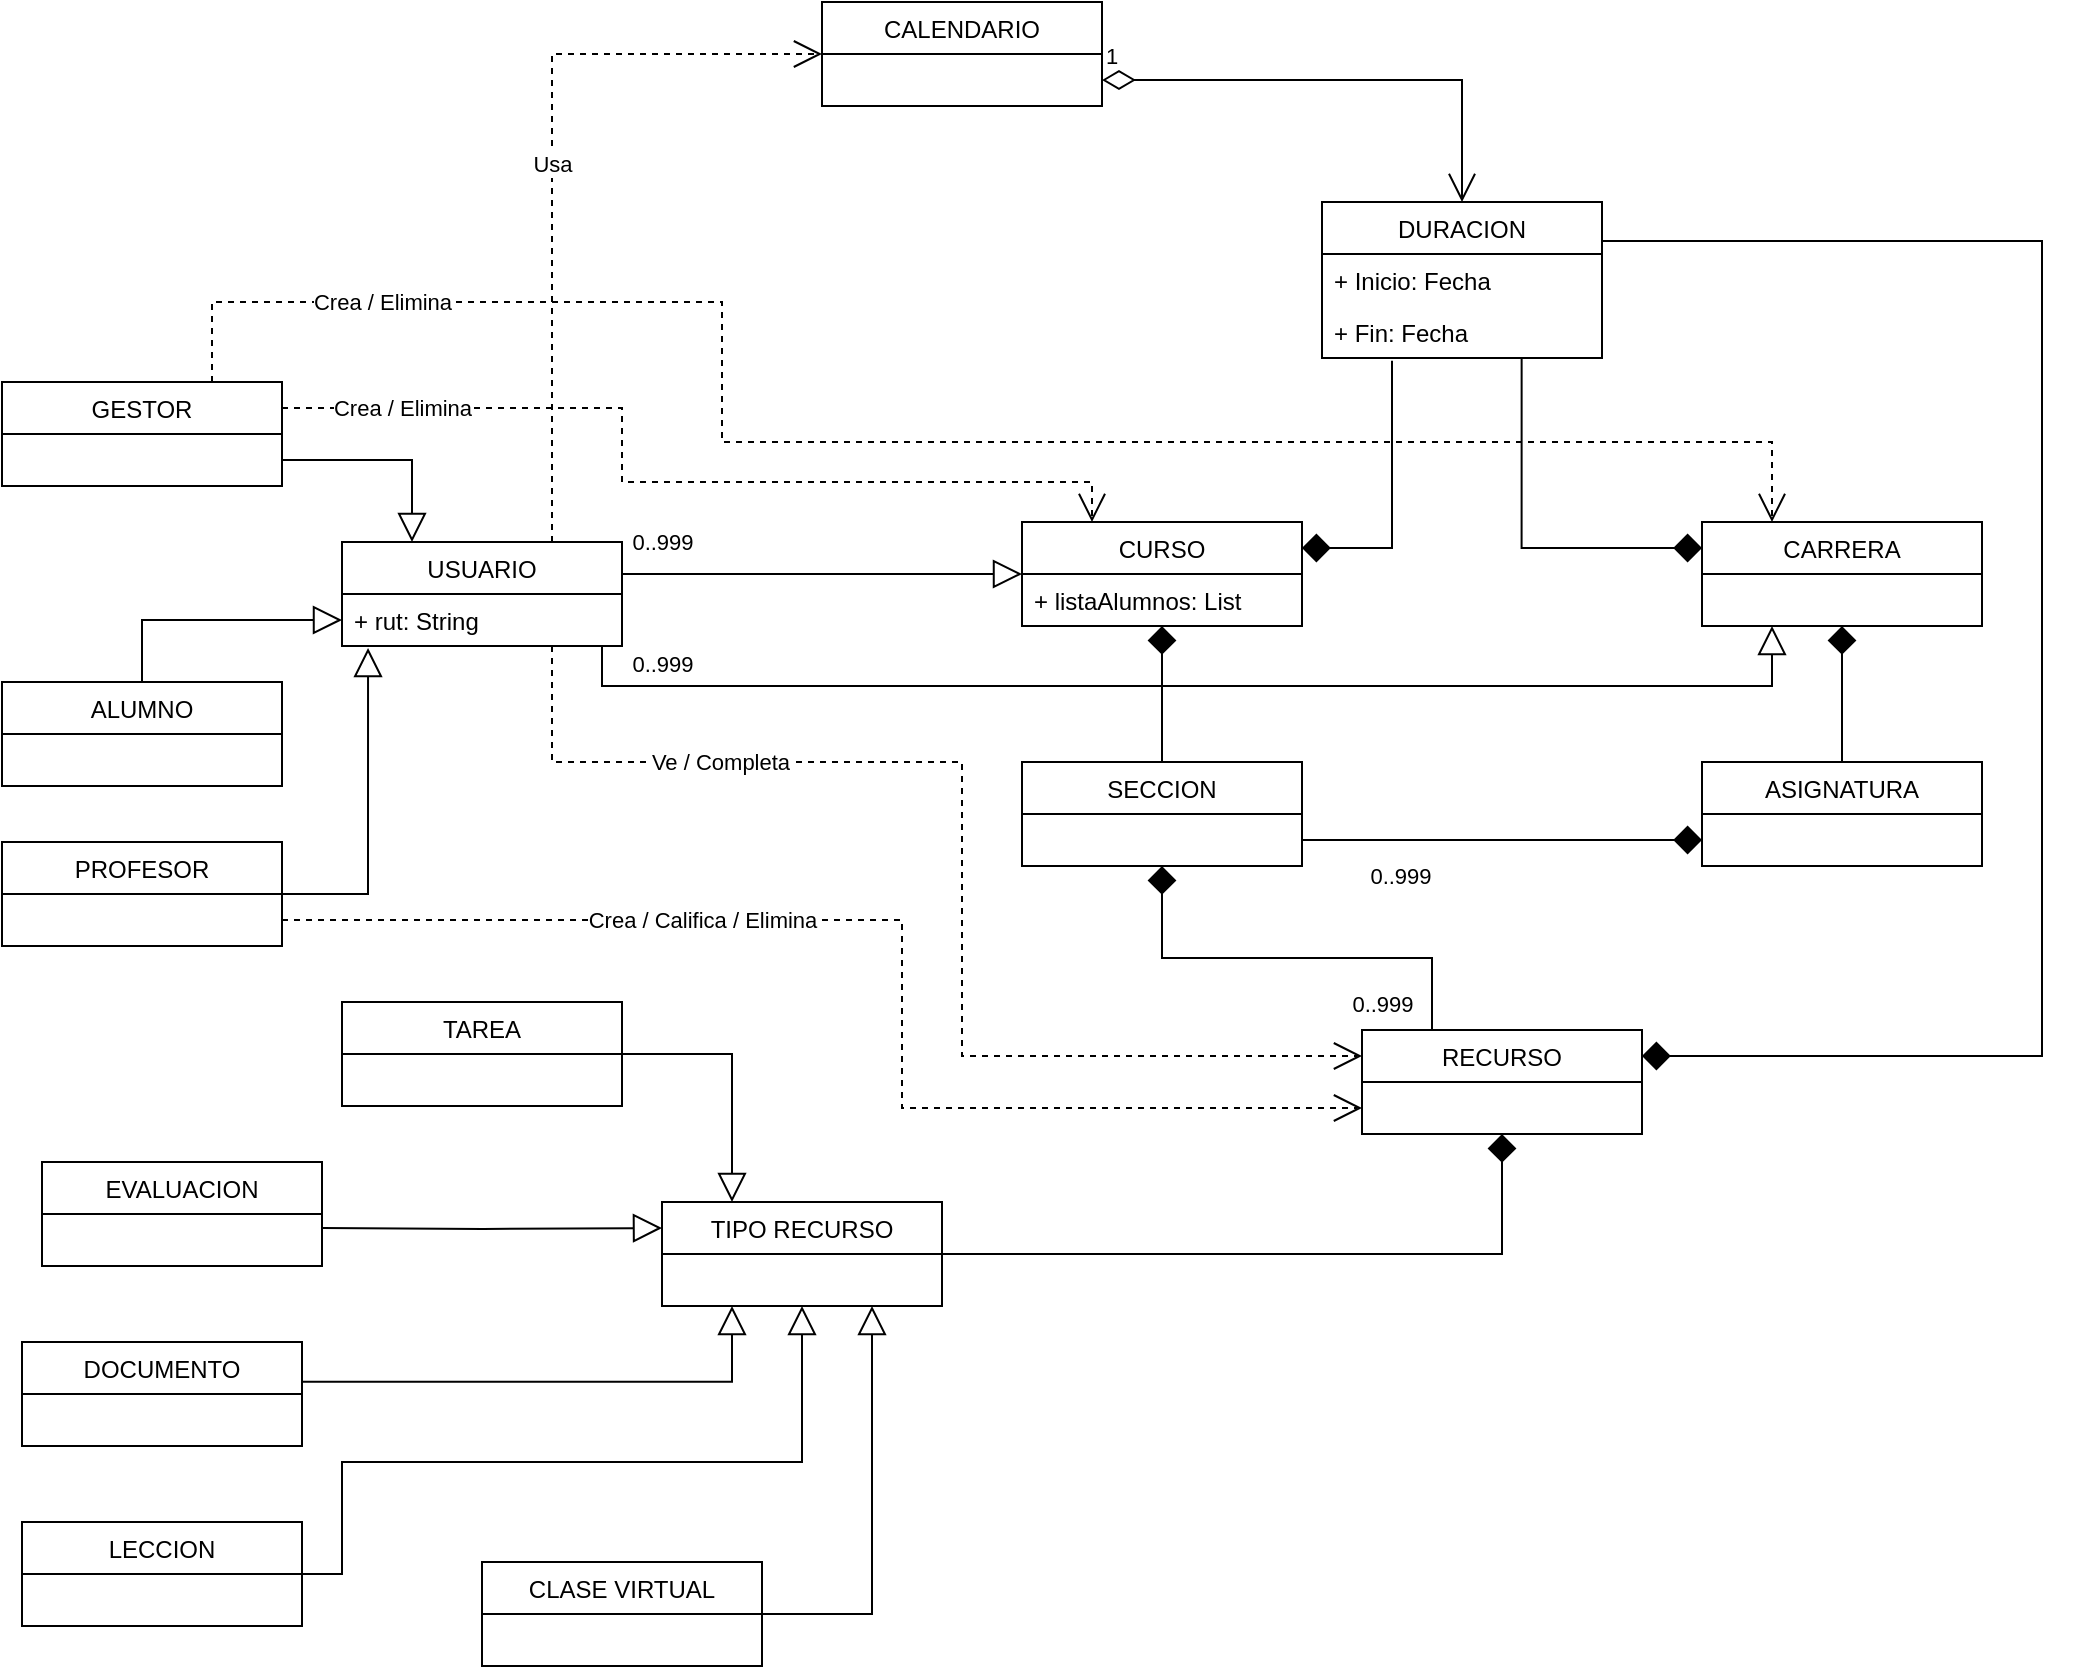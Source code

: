 <mxfile version="16.5.2" type="github" pages="2">
  <diagram id="yAFuGxo5yNmsHVtJD5dn" name="Modelo">
    <mxGraphModel dx="1673" dy="1960" grid="1" gridSize="10" guides="1" tooltips="1" connect="1" arrows="1" fold="1" page="1" pageScale="1" pageWidth="1390" pageHeight="980" background="none" math="0" shadow="0">
      <root>
        <mxCell id="0" />
        <mxCell id="1" parent="0" />
        <mxCell id="qb8Em-1j8m2r2cLZV-c_-50" style="rounded=0;orthogonalLoop=1;jettySize=auto;html=1;exitX=0.5;exitY=0;exitDx=0;exitDy=0;startArrow=none;startFill=0;endArrow=block;endFill=0;endSize=12;strokeWidth=1;edgeStyle=orthogonalEdgeStyle;entryX=0;entryY=0.5;entryDx=0;entryDy=0;" parent="1" source="qb8Em-1j8m2r2cLZV-c_-1" edge="1" target="G1u_zrA2DptV31YPeM67-4">
          <mxGeometry relative="1" as="geometry">
            <mxPoint x="80" y="330" as="targetPoint" />
          </mxGeometry>
        </mxCell>
        <mxCell id="qb8Em-1j8m2r2cLZV-c_-1" value="ALUMNO" style="swimlane;fontStyle=0;childLayout=stackLayout;horizontal=1;startSize=26;fillColor=none;horizontalStack=0;resizeParent=1;resizeParentMax=0;resizeLast=0;collapsible=1;marginBottom=0;" parent="1" vertex="1">
          <mxGeometry x="10" y="240" width="140" height="52" as="geometry" />
        </mxCell>
        <mxCell id="qb8Em-1j8m2r2cLZV-c_-51" style="rounded=0;orthogonalLoop=1;jettySize=auto;html=1;exitX=1;exitY=0.5;exitDx=0;exitDy=0;startArrow=none;startFill=0;endArrow=block;endFill=0;endSize=12;strokeWidth=1;entryX=0.093;entryY=1.038;entryDx=0;entryDy=0;entryPerimeter=0;edgeStyle=orthogonalEdgeStyle;" parent="1" source="qb8Em-1j8m2r2cLZV-c_-5" target="G1u_zrA2DptV31YPeM67-4" edge="1">
          <mxGeometry relative="1" as="geometry">
            <mxPoint x="210" y="270" as="targetPoint" />
            <Array as="points">
              <mxPoint x="193" y="346" />
            </Array>
          </mxGeometry>
        </mxCell>
        <mxCell id="qb8Em-1j8m2r2cLZV-c_-5" value="PROFESOR" style="swimlane;fontStyle=0;childLayout=stackLayout;horizontal=1;startSize=26;fillColor=none;horizontalStack=0;resizeParent=1;resizeParentMax=0;resizeLast=0;collapsible=1;marginBottom=0;" parent="1" vertex="1">
          <mxGeometry x="10" y="320" width="140" height="52" as="geometry" />
        </mxCell>
        <mxCell id="qb8Em-1j8m2r2cLZV-c_-52" style="rounded=0;orthogonalLoop=1;jettySize=auto;html=1;exitX=1;exitY=0.75;exitDx=0;exitDy=0;startArrow=none;startFill=0;endArrow=block;endFill=0;endSize=12;strokeWidth=1;entryX=0.25;entryY=0;entryDx=0;entryDy=0;edgeStyle=orthogonalEdgeStyle;" parent="1" source="qb8Em-1j8m2r2cLZV-c_-9" target="qb8Em-1j8m2r2cLZV-c_-33" edge="1">
          <mxGeometry relative="1" as="geometry">
            <mxPoint x="230" y="370" as="targetPoint" />
            <Array as="points">
              <mxPoint x="215" y="129" />
            </Array>
          </mxGeometry>
        </mxCell>
        <mxCell id="qb8Em-1j8m2r2cLZV-c_-9" value="GESTOR" style="swimlane;fontStyle=0;childLayout=stackLayout;horizontal=1;startSize=26;fillColor=none;horizontalStack=0;resizeParent=1;resizeParentMax=0;resizeLast=0;collapsible=1;marginBottom=0;" parent="1" vertex="1">
          <mxGeometry x="10" y="90" width="140" height="52" as="geometry" />
        </mxCell>
        <mxCell id="U8ZKY8nw9VnWneuDvqdr-13" style="edgeStyle=orthogonalEdgeStyle;rounded=0;orthogonalLoop=1;jettySize=auto;html=1;exitX=0.713;exitY=0.988;exitDx=0;exitDy=0;endArrow=diamond;endFill=1;endSize=12;exitPerimeter=0;entryX=0;entryY=0.25;entryDx=0;entryDy=0;" edge="1" parent="1" source="U8ZKY8nw9VnWneuDvqdr-17" target="qb8Em-1j8m2r2cLZV-c_-13">
          <mxGeometry relative="1" as="geometry">
            <mxPoint x="770" y="190" as="targetPoint" />
            <Array as="points">
              <mxPoint x="770" y="173" />
            </Array>
          </mxGeometry>
        </mxCell>
        <mxCell id="qb8Em-1j8m2r2cLZV-c_-13" value="CARRERA" style="swimlane;fontStyle=0;childLayout=stackLayout;horizontal=1;startSize=26;fillColor=none;horizontalStack=0;resizeParent=1;resizeParentMax=0;resizeLast=0;collapsible=1;marginBottom=0;" parent="1" vertex="1">
          <mxGeometry x="860" y="160" width="140" height="52" as="geometry" />
        </mxCell>
        <mxCell id="qb8Em-1j8m2r2cLZV-c_-57" style="edgeStyle=orthogonalEdgeStyle;rounded=0;orthogonalLoop=1;jettySize=auto;html=1;exitX=0.5;exitY=0;exitDx=0;exitDy=0;entryX=0.5;entryY=1;entryDx=0;entryDy=0;startArrow=none;startFill=0;endArrow=diamond;endFill=1;endSize=12;strokeWidth=1;" parent="1" source="qb8Em-1j8m2r2cLZV-c_-17" target="qb8Em-1j8m2r2cLZV-c_-13" edge="1">
          <mxGeometry relative="1" as="geometry" />
        </mxCell>
        <mxCell id="qb8Em-1j8m2r2cLZV-c_-17" value="ASIGNATURA" style="swimlane;fontStyle=0;childLayout=stackLayout;horizontal=1;startSize=26;fillColor=none;horizontalStack=0;resizeParent=1;resizeParentMax=0;resizeLast=0;collapsible=1;marginBottom=0;" parent="1" vertex="1">
          <mxGeometry x="860" y="280" width="140" height="52" as="geometry" />
        </mxCell>
        <mxCell id="U8ZKY8nw9VnWneuDvqdr-12" style="edgeStyle=orthogonalEdgeStyle;rounded=0;orthogonalLoop=1;jettySize=auto;html=1;exitX=0.25;exitY=1.051;exitDx=0;exitDy=0;endArrow=diamond;endFill=1;endSize=12;exitPerimeter=0;entryX=1;entryY=0.25;entryDx=0;entryDy=0;" edge="1" parent="1" source="U8ZKY8nw9VnWneuDvqdr-17" target="qb8Em-1j8m2r2cLZV-c_-21">
          <mxGeometry relative="1" as="geometry">
            <mxPoint x="730" y="100" as="targetPoint" />
            <Array as="points">
              <mxPoint x="705" y="173" />
            </Array>
          </mxGeometry>
        </mxCell>
        <mxCell id="qb8Em-1j8m2r2cLZV-c_-21" value="CURSO" style="swimlane;fontStyle=0;childLayout=stackLayout;horizontal=1;startSize=26;fillColor=none;horizontalStack=0;resizeParent=1;resizeParentMax=0;resizeLast=0;collapsible=1;marginBottom=0;" parent="1" vertex="1">
          <mxGeometry x="520" y="160" width="140" height="52" as="geometry" />
        </mxCell>
        <mxCell id="G1u_zrA2DptV31YPeM67-7" value="+ listaAlumnos: List" style="text;strokeColor=none;fillColor=none;align=left;verticalAlign=top;spacingLeft=4;spacingRight=4;overflow=hidden;rotatable=0;points=[[0,0.5],[1,0.5]];portConstraint=eastwest;" parent="qb8Em-1j8m2r2cLZV-c_-21" vertex="1">
          <mxGeometry y="26" width="140" height="26" as="geometry" />
        </mxCell>
        <mxCell id="qb8Em-1j8m2r2cLZV-c_-56" style="edgeStyle=orthogonalEdgeStyle;rounded=0;orthogonalLoop=1;jettySize=auto;html=1;exitX=0.5;exitY=0;exitDx=0;exitDy=0;entryX=0.5;entryY=1;entryDx=0;entryDy=0;startArrow=none;startFill=0;endArrow=diamond;endFill=1;endSize=12;strokeWidth=1;" parent="1" source="qb8Em-1j8m2r2cLZV-c_-25" target="qb8Em-1j8m2r2cLZV-c_-21" edge="1">
          <mxGeometry relative="1" as="geometry" />
        </mxCell>
        <mxCell id="qb8Em-1j8m2r2cLZV-c_-25" value="SECCION" style="swimlane;fontStyle=0;childLayout=stackLayout;horizontal=1;startSize=26;fillColor=none;horizontalStack=0;resizeParent=1;resizeParentMax=0;resizeLast=0;collapsible=1;marginBottom=0;" parent="1" vertex="1">
          <mxGeometry x="520" y="280" width="140" height="52" as="geometry" />
        </mxCell>
        <mxCell id="qb8Em-1j8m2r2cLZV-c_-29" value="CALENDARIO" style="swimlane;fontStyle=0;childLayout=stackLayout;horizontal=1;startSize=26;fillColor=none;horizontalStack=0;resizeParent=1;resizeParentMax=0;resizeLast=0;collapsible=1;marginBottom=0;" parent="1" vertex="1">
          <mxGeometry x="420" y="-100" width="140" height="52" as="geometry" />
        </mxCell>
        <mxCell id="qb8Em-1j8m2r2cLZV-c_-58" style="edgeStyle=orthogonalEdgeStyle;rounded=0;orthogonalLoop=1;jettySize=auto;html=1;exitX=0.998;exitY=0.308;exitDx=0;exitDy=0;entryX=0;entryY=0.5;entryDx=0;entryDy=0;startArrow=none;startFill=0;endArrow=block;endFill=0;endSize=12;strokeWidth=1;exitPerimeter=0;" parent="1" source="qb8Em-1j8m2r2cLZV-c_-33" target="qb8Em-1j8m2r2cLZV-c_-21" edge="1">
          <mxGeometry relative="1" as="geometry">
            <Array as="points" />
          </mxGeometry>
        </mxCell>
        <mxCell id="qb8Em-1j8m2r2cLZV-c_-59" value="0..999" style="edgeLabel;html=1;align=center;verticalAlign=middle;resizable=0;points=[];" parent="qb8Em-1j8m2r2cLZV-c_-58" vertex="1" connectable="0">
          <mxGeometry x="0.859" y="1" relative="1" as="geometry">
            <mxPoint x="-166" y="-15" as="offset" />
          </mxGeometry>
        </mxCell>
        <mxCell id="qb8Em-1j8m2r2cLZV-c_-60" style="edgeStyle=orthogonalEdgeStyle;rounded=0;orthogonalLoop=1;jettySize=auto;html=1;entryX=0.25;entryY=1;entryDx=0;entryDy=0;startArrow=none;startFill=0;endArrow=block;endFill=0;endSize=12;strokeWidth=1;" parent="1" target="qb8Em-1j8m2r2cLZV-c_-13" edge="1">
          <mxGeometry relative="1" as="geometry">
            <mxPoint x="310" y="222" as="sourcePoint" />
            <Array as="points">
              <mxPoint x="310" y="222" />
              <mxPoint x="310" y="242" />
              <mxPoint x="895" y="242" />
            </Array>
          </mxGeometry>
        </mxCell>
        <mxCell id="qb8Em-1j8m2r2cLZV-c_-61" value="0..999" style="edgeLabel;html=1;align=center;verticalAlign=middle;resizable=0;points=[];" parent="qb8Em-1j8m2r2cLZV-c_-60" vertex="1" connectable="0">
          <mxGeometry x="0.92" y="3" relative="1" as="geometry">
            <mxPoint x="-552" y="-7" as="offset" />
          </mxGeometry>
        </mxCell>
        <mxCell id="qb8Em-1j8m2r2cLZV-c_-73" style="edgeStyle=orthogonalEdgeStyle;rounded=0;orthogonalLoop=1;jettySize=auto;html=1;exitX=0.75;exitY=1;exitDx=0;exitDy=0;entryX=0;entryY=0.25;entryDx=0;entryDy=0;startArrow=none;startFill=0;endArrow=open;endFill=0;endSize=12;strokeWidth=1;dashed=1;" parent="1" source="qb8Em-1j8m2r2cLZV-c_-33" target="qb8Em-1j8m2r2cLZV-c_-62" edge="1">
          <mxGeometry relative="1" as="geometry">
            <Array as="points">
              <mxPoint x="285" y="280" />
              <mxPoint x="490" y="280" />
              <mxPoint x="490" y="427" />
            </Array>
          </mxGeometry>
        </mxCell>
        <mxCell id="G1u_zrA2DptV31YPeM67-8" value="Ve / Completa" style="edgeLabel;html=1;align=center;verticalAlign=middle;resizable=0;points=[];" parent="qb8Em-1j8m2r2cLZV-c_-73" vertex="1" connectable="0">
          <mxGeometry x="-0.534" relative="1" as="geometry">
            <mxPoint as="offset" />
          </mxGeometry>
        </mxCell>
        <mxCell id="qb8Em-1j8m2r2cLZV-c_-33" value="USUARIO" style="swimlane;fontStyle=0;childLayout=stackLayout;horizontal=1;startSize=26;fillColor=none;horizontalStack=0;resizeParent=1;resizeParentMax=0;resizeLast=0;collapsible=1;marginBottom=0;" parent="1" vertex="1">
          <mxGeometry x="180" y="170" width="140" height="52" as="geometry" />
        </mxCell>
        <mxCell id="G1u_zrA2DptV31YPeM67-4" value="+ rut: String" style="text;strokeColor=none;fillColor=none;align=left;verticalAlign=top;spacingLeft=4;spacingRight=4;overflow=hidden;rotatable=0;points=[[0,0.5],[1,0.5]];portConstraint=eastwest;" parent="qb8Em-1j8m2r2cLZV-c_-33" vertex="1">
          <mxGeometry y="26" width="140" height="26" as="geometry" />
        </mxCell>
        <mxCell id="qb8Em-1j8m2r2cLZV-c_-66" style="edgeStyle=orthogonalEdgeStyle;rounded=0;orthogonalLoop=1;jettySize=auto;html=1;exitX=0.25;exitY=0;exitDx=0;exitDy=0;entryX=0.5;entryY=1;entryDx=0;entryDy=0;startArrow=none;startFill=0;endArrow=diamond;endFill=1;endSize=12;strokeWidth=1;" parent="1" source="qb8Em-1j8m2r2cLZV-c_-62" target="qb8Em-1j8m2r2cLZV-c_-25" edge="1">
          <mxGeometry relative="1" as="geometry" />
        </mxCell>
        <mxCell id="qb8Em-1j8m2r2cLZV-c_-74" value="0..999" style="edgeLabel;html=1;align=center;verticalAlign=middle;resizable=0;points=[];" parent="qb8Em-1j8m2r2cLZV-c_-66" vertex="1" connectable="0">
          <mxGeometry x="-0.71" relative="1" as="geometry">
            <mxPoint x="-25" y="18" as="offset" />
          </mxGeometry>
        </mxCell>
        <mxCell id="qb8Em-1j8m2r2cLZV-c_-67" style="edgeStyle=orthogonalEdgeStyle;rounded=0;orthogonalLoop=1;jettySize=auto;html=1;exitX=1;exitY=0.75;exitDx=0;exitDy=0;entryX=0;entryY=0.75;entryDx=0;entryDy=0;startArrow=none;startFill=0;endArrow=diamond;endFill=1;endSize=12;strokeWidth=1;" parent="1" source="qb8Em-1j8m2r2cLZV-c_-25" target="qb8Em-1j8m2r2cLZV-c_-17" edge="1">
          <mxGeometry relative="1" as="geometry" />
        </mxCell>
        <mxCell id="qb8Em-1j8m2r2cLZV-c_-75" value="0..999" style="edgeLabel;html=1;align=center;verticalAlign=middle;resizable=0;points=[];" parent="qb8Em-1j8m2r2cLZV-c_-67" vertex="1" connectable="0">
          <mxGeometry x="-0.733" y="-3" relative="1" as="geometry">
            <mxPoint x="22" y="15" as="offset" />
          </mxGeometry>
        </mxCell>
        <mxCell id="qb8Em-1j8m2r2cLZV-c_-62" value="RECURSO" style="swimlane;fontStyle=0;childLayout=stackLayout;horizontal=1;startSize=26;fillColor=none;horizontalStack=0;resizeParent=1;resizeParentMax=0;resizeLast=0;collapsible=1;marginBottom=0;" parent="1" vertex="1">
          <mxGeometry x="690" y="414" width="140" height="52" as="geometry" />
        </mxCell>
        <mxCell id="qb8Em-1j8m2r2cLZV-c_-76" style="edgeStyle=orthogonalEdgeStyle;rounded=0;orthogonalLoop=1;jettySize=auto;html=1;entryX=0.5;entryY=1;entryDx=0;entryDy=0;startArrow=none;startFill=0;endArrow=diamond;endFill=1;endSize=12;strokeWidth=1;exitX=1;exitY=0.5;exitDx=0;exitDy=0;" parent="1" source="qb8Em-1j8m2r2cLZV-c_-68" target="qb8Em-1j8m2r2cLZV-c_-62" edge="1">
          <mxGeometry relative="1" as="geometry">
            <Array as="points">
              <mxPoint x="760" y="526" />
            </Array>
            <mxPoint x="520" y="500" as="sourcePoint" />
          </mxGeometry>
        </mxCell>
        <mxCell id="qb8Em-1j8m2r2cLZV-c_-68" value="TIPO RECURSO" style="swimlane;fontStyle=0;childLayout=stackLayout;horizontal=1;startSize=26;fillColor=none;horizontalStack=0;resizeParent=1;resizeParentMax=0;resizeLast=0;collapsible=1;marginBottom=0;" parent="1" vertex="1">
          <mxGeometry x="340" y="500" width="140" height="52" as="geometry" />
        </mxCell>
        <mxCell id="qb8Em-1j8m2r2cLZV-c_-97" style="edgeStyle=orthogonalEdgeStyle;rounded=0;orthogonalLoop=1;jettySize=auto;html=1;exitX=1;exitY=0.5;exitDx=0;exitDy=0;startArrow=none;startFill=0;endArrow=block;endFill=0;endSize=12;strokeWidth=1;entryX=0.75;entryY=1;entryDx=0;entryDy=0;" parent="1" source="qb8Em-1j8m2r2cLZV-c_-77" target="qb8Em-1j8m2r2cLZV-c_-68" edge="1">
          <mxGeometry relative="1" as="geometry">
            <mxPoint x="1020" y="540" as="targetPoint" />
            <Array as="points">
              <mxPoint x="445" y="706" />
            </Array>
          </mxGeometry>
        </mxCell>
        <mxCell id="qb8Em-1j8m2r2cLZV-c_-77" value="CLASE VIRTUAL" style="swimlane;fontStyle=0;childLayout=stackLayout;horizontal=1;startSize=26;fillColor=none;horizontalStack=0;resizeParent=1;resizeParentMax=0;resizeLast=0;collapsible=1;marginBottom=0;" parent="1" vertex="1">
          <mxGeometry x="250" y="680" width="140" height="52" as="geometry" />
        </mxCell>
        <mxCell id="qb8Em-1j8m2r2cLZV-c_-98" style="edgeStyle=orthogonalEdgeStyle;rounded=0;orthogonalLoop=1;jettySize=auto;html=1;exitX=1;exitY=0.5;exitDx=0;exitDy=0;entryX=0.5;entryY=1;entryDx=0;entryDy=0;startArrow=none;startFill=0;endArrow=block;endFill=0;endSize=12;strokeWidth=1;" parent="1" source="qb8Em-1j8m2r2cLZV-c_-81" target="qb8Em-1j8m2r2cLZV-c_-68" edge="1">
          <mxGeometry relative="1" as="geometry">
            <Array as="points">
              <mxPoint x="180" y="686" />
              <mxPoint x="180" y="630" />
              <mxPoint x="410" y="630" />
            </Array>
          </mxGeometry>
        </mxCell>
        <mxCell id="qb8Em-1j8m2r2cLZV-c_-81" value="LECCION" style="swimlane;fontStyle=0;childLayout=stackLayout;horizontal=1;startSize=26;fillColor=none;horizontalStack=0;resizeParent=1;resizeParentMax=0;resizeLast=0;collapsible=1;marginBottom=0;" parent="1" vertex="1">
          <mxGeometry x="20" y="660" width="140" height="52" as="geometry" />
        </mxCell>
        <mxCell id="qb8Em-1j8m2r2cLZV-c_-99" style="edgeStyle=orthogonalEdgeStyle;rounded=0;orthogonalLoop=1;jettySize=auto;html=1;exitX=1;exitY=0.383;exitDx=0;exitDy=0;entryX=0.25;entryY=1;entryDx=0;entryDy=0;startArrow=none;startFill=0;endArrow=block;endFill=0;endSize=12;strokeWidth=1;exitPerimeter=0;" parent="1" source="qb8Em-1j8m2r2cLZV-c_-85" target="qb8Em-1j8m2r2cLZV-c_-68" edge="1">
          <mxGeometry relative="1" as="geometry">
            <Array as="points">
              <mxPoint x="375" y="590" />
            </Array>
          </mxGeometry>
        </mxCell>
        <mxCell id="qb8Em-1j8m2r2cLZV-c_-85" value="DOCUMENTO" style="swimlane;fontStyle=0;childLayout=stackLayout;horizontal=1;startSize=26;fillColor=none;horizontalStack=0;resizeParent=1;resizeParentMax=0;resizeLast=0;collapsible=1;marginBottom=0;" parent="1" vertex="1">
          <mxGeometry x="20" y="570" width="140" height="52" as="geometry" />
        </mxCell>
        <mxCell id="qb8Em-1j8m2r2cLZV-c_-100" style="edgeStyle=orthogonalEdgeStyle;rounded=0;orthogonalLoop=1;jettySize=auto;html=1;entryX=0;entryY=0.25;entryDx=0;entryDy=0;startArrow=none;startFill=0;endArrow=block;endFill=0;endSize=12;strokeWidth=1;" parent="1" target="qb8Em-1j8m2r2cLZV-c_-68" edge="1">
          <mxGeometry relative="1" as="geometry">
            <Array as="points" />
            <mxPoint x="170" y="513" as="sourcePoint" />
          </mxGeometry>
        </mxCell>
        <mxCell id="qb8Em-1j8m2r2cLZV-c_-89" value="EVALUACION" style="swimlane;fontStyle=0;childLayout=stackLayout;horizontal=1;startSize=26;fillColor=none;horizontalStack=0;resizeParent=1;resizeParentMax=0;resizeLast=0;collapsible=1;marginBottom=0;" parent="1" vertex="1">
          <mxGeometry x="30" y="480" width="140" height="52" as="geometry" />
        </mxCell>
        <mxCell id="qb8Em-1j8m2r2cLZV-c_-101" style="edgeStyle=orthogonalEdgeStyle;rounded=0;orthogonalLoop=1;jettySize=auto;html=1;exitX=1;exitY=0.5;exitDx=0;exitDy=0;entryX=0.25;entryY=0;entryDx=0;entryDy=0;startArrow=none;startFill=0;endArrow=block;endFill=0;endSize=12;strokeWidth=1;" parent="1" source="qb8Em-1j8m2r2cLZV-c_-93" target="qb8Em-1j8m2r2cLZV-c_-68" edge="1">
          <mxGeometry relative="1" as="geometry" />
        </mxCell>
        <mxCell id="qb8Em-1j8m2r2cLZV-c_-93" value="TAREA" style="swimlane;fontStyle=0;childLayout=stackLayout;horizontal=1;startSize=26;fillColor=none;horizontalStack=0;resizeParent=1;resizeParentMax=0;resizeLast=0;collapsible=1;marginBottom=0;" parent="1" vertex="1">
          <mxGeometry x="180" y="400" width="140" height="52" as="geometry" />
        </mxCell>
        <mxCell id="U8ZKY8nw9VnWneuDvqdr-2" value="Crea / Califica / Elimina" style="endArrow=open;endSize=12;dashed=1;html=1;rounded=0;exitX=1;exitY=0.75;exitDx=0;exitDy=0;edgeStyle=orthogonalEdgeStyle;entryX=0;entryY=0.75;entryDx=0;entryDy=0;" edge="1" parent="1" source="qb8Em-1j8m2r2cLZV-c_-5" target="qb8Em-1j8m2r2cLZV-c_-62">
          <mxGeometry x="-0.338" width="160" relative="1" as="geometry">
            <mxPoint x="190" y="410" as="sourcePoint" />
            <mxPoint x="350" y="410" as="targetPoint" />
            <Array as="points">
              <mxPoint x="460" y="359" />
              <mxPoint x="460" y="453" />
            </Array>
            <mxPoint as="offset" />
          </mxGeometry>
        </mxCell>
        <mxCell id="U8ZKY8nw9VnWneuDvqdr-3" value="Crea / Elimina" style="endArrow=open;endSize=12;dashed=1;html=1;rounded=0;exitX=1;exitY=0.25;exitDx=0;exitDy=0;edgeStyle=orthogonalEdgeStyle;entryX=0.25;entryY=0;entryDx=0;entryDy=0;" edge="1" parent="1" source="qb8Em-1j8m2r2cLZV-c_-9" target="qb8Em-1j8m2r2cLZV-c_-21">
          <mxGeometry x="-0.74" width="160" relative="1" as="geometry">
            <mxPoint x="310" y="130" as="sourcePoint" />
            <mxPoint x="470" y="130" as="targetPoint" />
            <Array as="points">
              <mxPoint x="320" y="103" />
              <mxPoint x="320" y="140" />
              <mxPoint x="555" y="140" />
            </Array>
            <mxPoint as="offset" />
          </mxGeometry>
        </mxCell>
        <mxCell id="U8ZKY8nw9VnWneuDvqdr-4" value="Crea / Elimina" style="endArrow=open;endSize=12;dashed=1;html=1;rounded=0;edgeStyle=orthogonalEdgeStyle;exitX=0.75;exitY=0;exitDx=0;exitDy=0;entryX=0.25;entryY=0;entryDx=0;entryDy=0;" edge="1" parent="1" source="qb8Em-1j8m2r2cLZV-c_-9" target="qb8Em-1j8m2r2cLZV-c_-13">
          <mxGeometry x="-0.731" width="160" relative="1" as="geometry">
            <mxPoint x="140" y="50" as="sourcePoint" />
            <mxPoint x="300" y="50" as="targetPoint" />
            <Array as="points">
              <mxPoint x="115" y="50" />
              <mxPoint x="370" y="50" />
              <mxPoint x="370" y="120" />
              <mxPoint x="895" y="120" />
            </Array>
            <mxPoint as="offset" />
          </mxGeometry>
        </mxCell>
        <mxCell id="U8ZKY8nw9VnWneuDvqdr-9" value="DURACION" style="swimlane;fontStyle=0;childLayout=stackLayout;horizontal=1;startSize=26;fillColor=none;horizontalStack=0;resizeParent=1;resizeParentMax=0;resizeLast=0;collapsible=1;marginBottom=0;" vertex="1" parent="1">
          <mxGeometry x="670" width="140" height="78" as="geometry" />
        </mxCell>
        <mxCell id="U8ZKY8nw9VnWneuDvqdr-16" value="+ Inicio: Fecha" style="text;strokeColor=none;fillColor=none;align=left;verticalAlign=top;spacingLeft=4;spacingRight=4;overflow=hidden;rotatable=0;points=[[0,0.5],[1,0.5]];portConstraint=eastwest;" vertex="1" parent="U8ZKY8nw9VnWneuDvqdr-9">
          <mxGeometry y="26" width="140" height="26" as="geometry" />
        </mxCell>
        <mxCell id="U8ZKY8nw9VnWneuDvqdr-17" value="+ Fin: Fecha" style="text;strokeColor=none;fillColor=none;align=left;verticalAlign=top;spacingLeft=4;spacingRight=4;overflow=hidden;rotatable=0;points=[[0,0.5],[1,0.5]];portConstraint=eastwest;" vertex="1" parent="U8ZKY8nw9VnWneuDvqdr-9">
          <mxGeometry y="52" width="140" height="26" as="geometry" />
        </mxCell>
        <mxCell id="U8ZKY8nw9VnWneuDvqdr-14" value="Usa" style="endArrow=open;endSize=12;dashed=1;html=1;rounded=0;exitX=0.75;exitY=0;exitDx=0;exitDy=0;entryX=0;entryY=0.5;entryDx=0;entryDy=0;edgeStyle=orthogonalEdgeStyle;" edge="1" parent="1" source="qb8Em-1j8m2r2cLZV-c_-33" target="qb8Em-1j8m2r2cLZV-c_-29">
          <mxGeometry width="160" relative="1" as="geometry">
            <mxPoint x="400" y="60" as="sourcePoint" />
            <mxPoint x="560" y="60" as="targetPoint" />
          </mxGeometry>
        </mxCell>
        <mxCell id="U8ZKY8nw9VnWneuDvqdr-18" value="1" style="endArrow=open;html=1;endSize=12;startArrow=diamondThin;startSize=14;startFill=0;edgeStyle=orthogonalEdgeStyle;align=left;verticalAlign=bottom;rounded=0;exitX=1;exitY=0.75;exitDx=0;exitDy=0;entryX=0.5;entryY=0;entryDx=0;entryDy=0;" edge="1" parent="1" source="qb8Em-1j8m2r2cLZV-c_-29" target="U8ZKY8nw9VnWneuDvqdr-9">
          <mxGeometry x="-1" y="3" relative="1" as="geometry">
            <mxPoint x="590" y="-74.29" as="sourcePoint" />
            <mxPoint x="750" y="-74.29" as="targetPoint" />
          </mxGeometry>
        </mxCell>
        <mxCell id="U8ZKY8nw9VnWneuDvqdr-19" value="" style="endArrow=diamond;endSize=12;html=1;rounded=0;exitX=1;exitY=0.25;exitDx=0;exitDy=0;edgeStyle=orthogonalEdgeStyle;endFill=1;" edge="1" parent="1" source="U8ZKY8nw9VnWneuDvqdr-9">
          <mxGeometry x="0.074" y="-30" width="160" relative="1" as="geometry">
            <mxPoint x="850" y="439.58" as="sourcePoint" />
            <mxPoint x="830" y="427" as="targetPoint" />
            <Array as="points">
              <mxPoint x="1030" y="19" />
              <mxPoint x="1030" y="427" />
            </Array>
            <mxPoint as="offset" />
          </mxGeometry>
        </mxCell>
      </root>
    </mxGraphModel>
  </diagram>
  <diagram id="WetpANcY4I9S8qy4v_EX" name="Casos de Uso">
    <mxGraphModel dx="1422" dy="833" grid="1" gridSize="10" guides="1" tooltips="1" connect="1" arrows="1" fold="1" page="1" pageScale="1" pageWidth="1390" pageHeight="980" math="0" shadow="0">
      <root>
        <mxCell id="W1Z-zQPEjcGwga_x3Cv6-0" />
        <mxCell id="W1Z-zQPEjcGwga_x3Cv6-1" parent="W1Z-zQPEjcGwga_x3Cv6-0" />
        <mxCell id="W1Z-zQPEjcGwga_x3Cv6-2" value="Alumno" style="shape=umlActor;verticalLabelPosition=bottom;verticalAlign=top;html=1;" parent="W1Z-zQPEjcGwga_x3Cv6-1" vertex="1">
          <mxGeometry x="170" y="1050" width="30" height="60" as="geometry" />
        </mxCell>
        <mxCell id="W1Z-zQPEjcGwga_x3Cv6-11" value="Profesor" style="shape=umlActor;verticalLabelPosition=bottom;verticalAlign=top;html=1;" parent="W1Z-zQPEjcGwga_x3Cv6-1" vertex="1">
          <mxGeometry x="140" y="830" width="30" height="60" as="geometry" />
        </mxCell>
        <mxCell id="W1Z-zQPEjcGwga_x3Cv6-15" value="Gestor" style="shape=umlActor;verticalLabelPosition=bottom;verticalAlign=top;html=1;" parent="W1Z-zQPEjcGwga_x3Cv6-1" vertex="1">
          <mxGeometry x="170" y="340" width="30" height="60" as="geometry" />
        </mxCell>
        <mxCell id="W1Z-zQPEjcGwga_x3Cv6-61" style="edgeStyle=orthogonalEdgeStyle;rounded=0;orthogonalLoop=1;jettySize=auto;html=1;exitX=0;exitY=0.5;exitDx=0;exitDy=0;" parent="W1Z-zQPEjcGwga_x3Cv6-1" source="W1Z-zQPEjcGwga_x3Cv6-19" edge="1">
          <mxGeometry relative="1" as="geometry">
            <mxPoint x="200" y="360" as="targetPoint" />
            <Array as="points">
              <mxPoint x="220" y="310" />
              <mxPoint x="220" y="360" />
            </Array>
          </mxGeometry>
        </mxCell>
        <mxCell id="W1Z-zQPEjcGwga_x3Cv6-19" value="Modificar Curso" style="ellipse;whiteSpace=wrap;html=1;" parent="W1Z-zQPEjcGwga_x3Cv6-1" vertex="1">
          <mxGeometry x="460" y="280" width="120" height="60" as="geometry" />
        </mxCell>
        <mxCell id="W1Z-zQPEjcGwga_x3Cv6-62" style="edgeStyle=orthogonalEdgeStyle;rounded=0;orthogonalLoop=1;jettySize=auto;html=1;exitX=0;exitY=0.5;exitDx=0;exitDy=0;" parent="W1Z-zQPEjcGwga_x3Cv6-1" source="W1Z-zQPEjcGwga_x3Cv6-21" edge="1">
          <mxGeometry relative="1" as="geometry">
            <mxPoint x="200" y="360" as="targetPoint" />
            <Array as="points">
              <mxPoint x="200" y="380" />
            </Array>
          </mxGeometry>
        </mxCell>
        <mxCell id="W1Z-zQPEjcGwga_x3Cv6-21" value="Eliminar Curso" style="ellipse;whiteSpace=wrap;html=1;" parent="W1Z-zQPEjcGwga_x3Cv6-1" vertex="1">
          <mxGeometry x="460" y="350" width="120" height="60" as="geometry" />
        </mxCell>
        <mxCell id="W1Z-zQPEjcGwga_x3Cv6-60" style="edgeStyle=orthogonalEdgeStyle;rounded=0;orthogonalLoop=1;jettySize=auto;html=1;exitX=0;exitY=0.5;exitDx=0;exitDy=0;entryX=1;entryY=0.333;entryDx=0;entryDy=0;entryPerimeter=0;" parent="W1Z-zQPEjcGwga_x3Cv6-1" source="W1Z-zQPEjcGwga_x3Cv6-23" target="W1Z-zQPEjcGwga_x3Cv6-15" edge="1">
          <mxGeometry relative="1" as="geometry">
            <Array as="points">
              <mxPoint x="200" y="240" />
            </Array>
          </mxGeometry>
        </mxCell>
        <mxCell id="W1Z-zQPEjcGwga_x3Cv6-23" value="Crear Curso" style="ellipse;whiteSpace=wrap;html=1;" parent="W1Z-zQPEjcGwga_x3Cv6-1" vertex="1">
          <mxGeometry x="460" y="210" width="120" height="60" as="geometry" />
        </mxCell>
        <mxCell id="W1Z-zQPEjcGwga_x3Cv6-72" style="edgeStyle=orthogonalEdgeStyle;rounded=0;orthogonalLoop=1;jettySize=auto;html=1;exitX=0;exitY=0.5;exitDx=0;exitDy=0;entryX=1;entryY=0.333;entryDx=0;entryDy=0;entryPerimeter=0;" parent="W1Z-zQPEjcGwga_x3Cv6-1" source="W1Z-zQPEjcGwga_x3Cv6-25" target="W1Z-zQPEjcGwga_x3Cv6-2" edge="1">
          <mxGeometry relative="1" as="geometry">
            <Array as="points">
              <mxPoint x="440" y="1080" />
              <mxPoint x="440" y="1070" />
            </Array>
          </mxGeometry>
        </mxCell>
        <mxCell id="W1Z-zQPEjcGwga_x3Cv6-25" value="Solicitar Matricula" style="ellipse;whiteSpace=wrap;html=1;" parent="W1Z-zQPEjcGwga_x3Cv6-1" vertex="1">
          <mxGeometry x="460" y="1050" width="120" height="60" as="geometry" />
        </mxCell>
        <mxCell id="W1Z-zQPEjcGwga_x3Cv6-63" style="edgeStyle=orthogonalEdgeStyle;rounded=0;orthogonalLoop=1;jettySize=auto;html=1;exitX=0;exitY=0.5;exitDx=0;exitDy=0;entryX=1;entryY=1;entryDx=0;entryDy=0;entryPerimeter=0;" parent="W1Z-zQPEjcGwga_x3Cv6-1" source="W1Z-zQPEjcGwga_x3Cv6-27" target="W1Z-zQPEjcGwga_x3Cv6-15" edge="1">
          <mxGeometry relative="1" as="geometry">
            <Array as="points">
              <mxPoint x="230" y="450" />
              <mxPoint x="230" y="400" />
            </Array>
          </mxGeometry>
        </mxCell>
        <mxCell id="W1Z-zQPEjcGwga_x3Cv6-27" value="Crear Usuario" style="ellipse;whiteSpace=wrap;html=1;" parent="W1Z-zQPEjcGwga_x3Cv6-1" vertex="1">
          <mxGeometry x="460" y="420" width="120" height="60" as="geometry" />
        </mxCell>
        <mxCell id="W1Z-zQPEjcGwga_x3Cv6-65" style="edgeStyle=orthogonalEdgeStyle;rounded=0;orthogonalLoop=1;jettySize=auto;html=1;exitX=0;exitY=0.5;exitDx=0;exitDy=0;" parent="W1Z-zQPEjcGwga_x3Cv6-1" source="W1Z-zQPEjcGwga_x3Cv6-29" target="W1Z-zQPEjcGwga_x3Cv6-15" edge="1">
          <mxGeometry relative="1" as="geometry" />
        </mxCell>
        <mxCell id="W1Z-zQPEjcGwga_x3Cv6-29" value="Eliminar Usuario" style="ellipse;whiteSpace=wrap;html=1;" parent="W1Z-zQPEjcGwga_x3Cv6-1" vertex="1">
          <mxGeometry x="460" y="560" width="120" height="60" as="geometry" />
        </mxCell>
        <mxCell id="W1Z-zQPEjcGwga_x3Cv6-73" style="edgeStyle=orthogonalEdgeStyle;rounded=0;orthogonalLoop=1;jettySize=auto;html=1;exitX=0;exitY=0.5;exitDx=0;exitDy=0;entryX=1;entryY=1;entryDx=0;entryDy=0;entryPerimeter=0;" parent="W1Z-zQPEjcGwga_x3Cv6-1" source="W1Z-zQPEjcGwga_x3Cv6-31" target="W1Z-zQPEjcGwga_x3Cv6-2" edge="1">
          <mxGeometry relative="1" as="geometry">
            <Array as="points">
              <mxPoint x="440" y="1150" />
              <mxPoint x="440" y="1100" />
              <mxPoint x="200" y="1100" />
            </Array>
          </mxGeometry>
        </mxCell>
        <mxCell id="W1Z-zQPEjcGwga_x3Cv6-31" value="Completar Recurso" style="ellipse;whiteSpace=wrap;html=1;" parent="W1Z-zQPEjcGwga_x3Cv6-1" vertex="1">
          <mxGeometry x="460" y="1120" width="120" height="60" as="geometry" />
        </mxCell>
        <mxCell id="W1Z-zQPEjcGwga_x3Cv6-71" style="edgeStyle=orthogonalEdgeStyle;rounded=0;orthogonalLoop=1;jettySize=auto;html=1;exitX=0;exitY=0.5;exitDx=0;exitDy=0;" parent="W1Z-zQPEjcGwga_x3Cv6-1" source="W1Z-zQPEjcGwga_x3Cv6-33" edge="1">
          <mxGeometry relative="1" as="geometry">
            <mxPoint x="170" y="850" as="targetPoint" />
            <Array as="points">
              <mxPoint x="390" y="1010" />
              <mxPoint x="390" y="870" />
              <mxPoint x="170" y="870" />
            </Array>
          </mxGeometry>
        </mxCell>
        <mxCell id="W1Z-zQPEjcGwga_x3Cv6-33" value="Ver Recurso" style="ellipse;whiteSpace=wrap;html=1;" parent="W1Z-zQPEjcGwga_x3Cv6-1" vertex="1">
          <mxGeometry x="460" y="980" width="120" height="60" as="geometry" />
        </mxCell>
        <mxCell id="W1Z-zQPEjcGwga_x3Cv6-70" style="edgeStyle=orthogonalEdgeStyle;rounded=0;orthogonalLoop=1;jettySize=auto;html=1;exitX=0;exitY=0.5;exitDx=0;exitDy=0;entryX=1;entryY=0.333;entryDx=0;entryDy=0;entryPerimeter=0;" parent="W1Z-zQPEjcGwga_x3Cv6-1" source="W1Z-zQPEjcGwga_x3Cv6-36" target="W1Z-zQPEjcGwga_x3Cv6-11" edge="1">
          <mxGeometry relative="1" as="geometry">
            <Array as="points">
              <mxPoint x="410" y="940" />
              <mxPoint x="410" y="850" />
            </Array>
          </mxGeometry>
        </mxCell>
        <mxCell id="W1Z-zQPEjcGwga_x3Cv6-36" value="Calificar Recurso" style="ellipse;whiteSpace=wrap;html=1;" parent="W1Z-zQPEjcGwga_x3Cv6-1" vertex="1">
          <mxGeometry x="460" y="910" width="120" height="60" as="geometry" />
        </mxCell>
        <mxCell id="W1Z-zQPEjcGwga_x3Cv6-68" style="edgeStyle=orthogonalEdgeStyle;rounded=0;orthogonalLoop=1;jettySize=auto;html=1;exitX=0;exitY=0.5;exitDx=0;exitDy=0;entryX=0.5;entryY=0;entryDx=0;entryDy=0;entryPerimeter=0;" parent="W1Z-zQPEjcGwga_x3Cv6-1" source="W1Z-zQPEjcGwga_x3Cv6-38" target="W1Z-zQPEjcGwga_x3Cv6-11" edge="1">
          <mxGeometry relative="1" as="geometry" />
        </mxCell>
        <mxCell id="W1Z-zQPEjcGwga_x3Cv6-38" value="Crear Recurso" style="ellipse;whiteSpace=wrap;html=1;" parent="W1Z-zQPEjcGwga_x3Cv6-1" vertex="1">
          <mxGeometry x="460" y="770" width="120" height="60" as="geometry" />
        </mxCell>
        <mxCell id="W1Z-zQPEjcGwga_x3Cv6-69" style="edgeStyle=orthogonalEdgeStyle;rounded=0;orthogonalLoop=1;jettySize=auto;html=1;exitX=0;exitY=0.5;exitDx=0;exitDy=0;entryX=0.75;entryY=0.1;entryDx=0;entryDy=0;entryPerimeter=0;" parent="W1Z-zQPEjcGwga_x3Cv6-1" source="W1Z-zQPEjcGwga_x3Cv6-40" target="W1Z-zQPEjcGwga_x3Cv6-11" edge="1">
          <mxGeometry relative="1" as="geometry">
            <Array as="points">
              <mxPoint x="440" y="870" />
              <mxPoint x="440" y="836" />
            </Array>
          </mxGeometry>
        </mxCell>
        <mxCell id="W1Z-zQPEjcGwga_x3Cv6-40" value="Eliminar Recurso" style="ellipse;whiteSpace=wrap;html=1;" parent="W1Z-zQPEjcGwga_x3Cv6-1" vertex="1">
          <mxGeometry x="460" y="840" width="120" height="60" as="geometry" />
        </mxCell>
        <mxCell id="W1Z-zQPEjcGwga_x3Cv6-64" style="edgeStyle=orthogonalEdgeStyle;rounded=0;orthogonalLoop=1;jettySize=auto;html=1;exitX=0;exitY=0.5;exitDx=0;exitDy=0;" parent="W1Z-zQPEjcGwga_x3Cv6-1" source="W1Z-zQPEjcGwga_x3Cv6-43" edge="1">
          <mxGeometry relative="1" as="geometry">
            <mxPoint x="200" y="400" as="targetPoint" />
          </mxGeometry>
        </mxCell>
        <mxCell id="W1Z-zQPEjcGwga_x3Cv6-43" value="Modificar Usuario" style="ellipse;whiteSpace=wrap;html=1;" parent="W1Z-zQPEjcGwga_x3Cv6-1" vertex="1">
          <mxGeometry x="460" y="490" width="120" height="60" as="geometry" />
        </mxCell>
        <mxCell id="W1Z-zQPEjcGwga_x3Cv6-66" style="edgeStyle=orthogonalEdgeStyle;rounded=0;orthogonalLoop=1;jettySize=auto;html=1;exitX=0;exitY=0.5;exitDx=0;exitDy=0;entryX=0;entryY=1;entryDx=0;entryDy=0;entryPerimeter=0;" parent="W1Z-zQPEjcGwga_x3Cv6-1" source="W1Z-zQPEjcGwga_x3Cv6-45" target="W1Z-zQPEjcGwga_x3Cv6-15" edge="1">
          <mxGeometry relative="1" as="geometry" />
        </mxCell>
        <mxCell id="W1Z-zQPEjcGwga_x3Cv6-45" value="Aprobar Matricula" style="ellipse;whiteSpace=wrap;html=1;" parent="W1Z-zQPEjcGwga_x3Cv6-1" vertex="1">
          <mxGeometry x="460" y="630" width="120" height="60" as="geometry" />
        </mxCell>
        <mxCell id="W1Z-zQPEjcGwga_x3Cv6-67" style="edgeStyle=orthogonalEdgeStyle;rounded=0;orthogonalLoop=1;jettySize=auto;html=1;exitX=0;exitY=0.5;exitDx=0;exitDy=0;entryX=0;entryY=1;entryDx=0;entryDy=0;entryPerimeter=0;" parent="W1Z-zQPEjcGwga_x3Cv6-1" source="W1Z-zQPEjcGwga_x3Cv6-47" target="W1Z-zQPEjcGwga_x3Cv6-15" edge="1">
          <mxGeometry relative="1" as="geometry">
            <Array as="points">
              <mxPoint x="150" y="730" />
              <mxPoint x="150" y="400" />
            </Array>
          </mxGeometry>
        </mxCell>
        <mxCell id="W1Z-zQPEjcGwga_x3Cv6-47" value="Rechazar Matricula" style="ellipse;whiteSpace=wrap;html=1;" parent="W1Z-zQPEjcGwga_x3Cv6-1" vertex="1">
          <mxGeometry x="460" y="700" width="120" height="60" as="geometry" />
        </mxCell>
        <mxCell id="W1Z-zQPEjcGwga_x3Cv6-59" style="edgeStyle=orthogonalEdgeStyle;rounded=0;orthogonalLoop=1;jettySize=auto;html=1;exitX=0;exitY=0.5;exitDx=0;exitDy=0;entryX=0.75;entryY=0.1;entryDx=0;entryDy=0;entryPerimeter=0;" parent="W1Z-zQPEjcGwga_x3Cv6-1" source="W1Z-zQPEjcGwga_x3Cv6-49" target="W1Z-zQPEjcGwga_x3Cv6-15" edge="1">
          <mxGeometry relative="1" as="geometry" />
        </mxCell>
        <mxCell id="W1Z-zQPEjcGwga_x3Cv6-49" value="Crear Carrera" style="ellipse;whiteSpace=wrap;html=1;" parent="W1Z-zQPEjcGwga_x3Cv6-1" vertex="1">
          <mxGeometry x="460" y="140" width="120" height="60" as="geometry" />
        </mxCell>
        <mxCell id="W1Z-zQPEjcGwga_x3Cv6-57" style="edgeStyle=orthogonalEdgeStyle;rounded=0;orthogonalLoop=1;jettySize=auto;html=1;exitX=0;exitY=0.5;exitDx=0;exitDy=0;entryX=0.5;entryY=0;entryDx=0;entryDy=0;entryPerimeter=0;" parent="W1Z-zQPEjcGwga_x3Cv6-1" source="W1Z-zQPEjcGwga_x3Cv6-51" target="W1Z-zQPEjcGwga_x3Cv6-15" edge="1">
          <mxGeometry relative="1" as="geometry">
            <mxPoint x="200" y="360" as="targetPoint" />
            <Array as="points">
              <mxPoint x="185" y="100" />
            </Array>
          </mxGeometry>
        </mxCell>
        <mxCell id="W1Z-zQPEjcGwga_x3Cv6-51" value="Modificar Carrera" style="ellipse;whiteSpace=wrap;html=1;" parent="W1Z-zQPEjcGwga_x3Cv6-1" vertex="1">
          <mxGeometry x="460" y="70" width="120" height="60" as="geometry" />
        </mxCell>
        <mxCell id="W1Z-zQPEjcGwga_x3Cv6-58" style="edgeStyle=orthogonalEdgeStyle;rounded=0;orthogonalLoop=1;jettySize=auto;html=1;exitX=0;exitY=0.5;exitDx=0;exitDy=0;entryX=0.25;entryY=0.1;entryDx=0;entryDy=0;entryPerimeter=0;" parent="W1Z-zQPEjcGwga_x3Cv6-1" source="W1Z-zQPEjcGwga_x3Cv6-53" target="W1Z-zQPEjcGwga_x3Cv6-15" edge="1">
          <mxGeometry relative="1" as="geometry" />
        </mxCell>
        <mxCell id="W1Z-zQPEjcGwga_x3Cv6-53" value="Eliminar Carrera" style="ellipse;whiteSpace=wrap;html=1;" parent="W1Z-zQPEjcGwga_x3Cv6-1" vertex="1">
          <mxGeometry x="460" width="120" height="60" as="geometry" />
        </mxCell>
      </root>
    </mxGraphModel>
  </diagram>
</mxfile>
